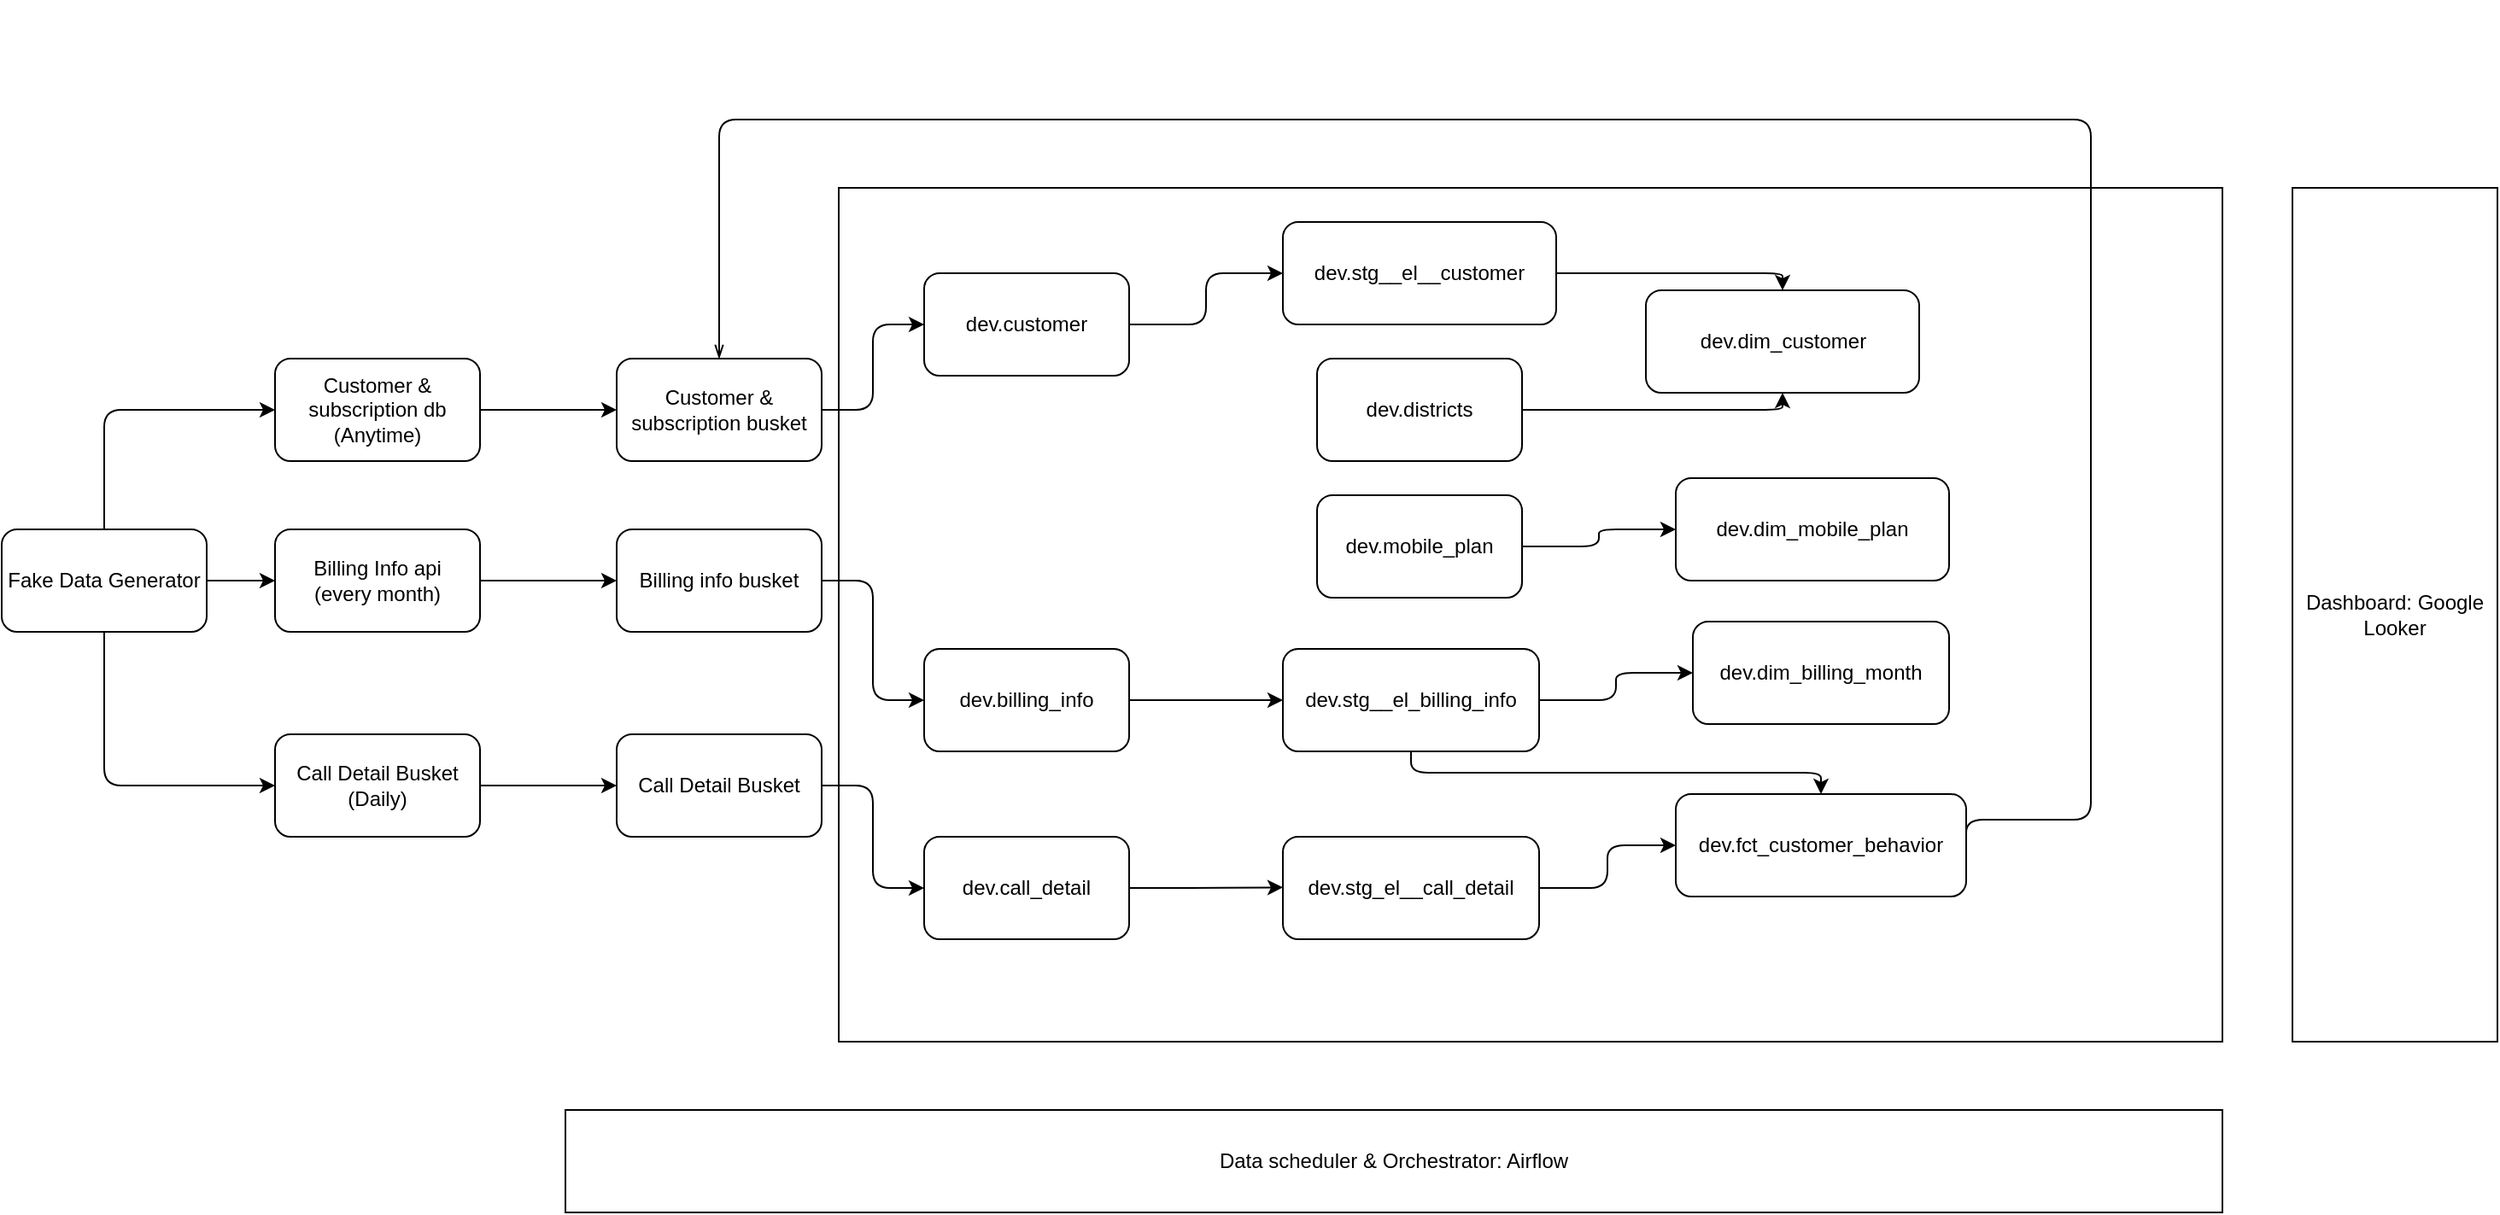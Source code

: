 <mxfile>
    <diagram id="yAirLqSm6QD0AMbAhgOg" name="Page-1">
        <mxGraphModel dx="2056" dy="718" grid="1" gridSize="10" guides="1" tooltips="1" connect="1" arrows="1" fold="1" page="1" pageScale="1" pageWidth="4681" pageHeight="3300" math="0" shadow="0">
            <root>
                <mxCell id="0"/>
                <mxCell id="1" parent="0"/>
                <mxCell id="16" value="" style="rounded=0;whiteSpace=wrap;html=1;fontFamily=Helvetica;fontSize=12;movable=0;resizable=0;rotatable=0;deletable=0;editable=0;connectable=0;" parent="1" vertex="1">
                    <mxGeometry x="1090" y="620" width="810" height="500" as="geometry"/>
                </mxCell>
                <mxCell id="32" style="edgeStyle=orthogonalEdgeStyle;html=1;exitX=0.5;exitY=0;exitDx=0;exitDy=0;entryX=0;entryY=0.5;entryDx=0;entryDy=0;fontFamily=Helvetica;fontSize=12;" parent="1" source="3" target="4" edge="1">
                    <mxGeometry relative="1" as="geometry"/>
                </mxCell>
                <mxCell id="33" style="edgeStyle=orthogonalEdgeStyle;html=1;exitX=1;exitY=0.5;exitDx=0;exitDy=0;entryX=0;entryY=0.5;entryDx=0;entryDy=0;fontFamily=Helvetica;fontSize=12;" parent="1" source="3" target="5" edge="1">
                    <mxGeometry relative="1" as="geometry"/>
                </mxCell>
                <mxCell id="34" style="edgeStyle=orthogonalEdgeStyle;html=1;exitX=0.5;exitY=1;exitDx=0;exitDy=0;entryX=0;entryY=0.5;entryDx=0;entryDy=0;fontFamily=Helvetica;fontSize=12;" parent="1" source="3" target="6" edge="1">
                    <mxGeometry relative="1" as="geometry"/>
                </mxCell>
                <mxCell id="3" value="Fake Data Generator" style="rounded=1;whiteSpace=wrap;html=1;fontFamily=Helvetica;fontSize=12;" parent="1" vertex="1">
                    <mxGeometry x="600" y="820" width="120" height="60" as="geometry"/>
                </mxCell>
                <mxCell id="37" style="edgeStyle=orthogonalEdgeStyle;html=1;exitX=1;exitY=0.5;exitDx=0;exitDy=0;entryX=0;entryY=0.5;entryDx=0;entryDy=0;fontFamily=Helvetica;fontSize=12;" parent="1" source="4" target="13" edge="1">
                    <mxGeometry relative="1" as="geometry"/>
                </mxCell>
                <mxCell id="4" value="&lt;span style=&quot;font-size: 12px&quot;&gt;Customer &amp;amp; subscription db (Anytime)&lt;/span&gt;" style="rounded=1;whiteSpace=wrap;html=1;fontFamily=Helvetica;fontSize=12;" parent="1" vertex="1">
                    <mxGeometry x="760" y="720" width="120" height="60" as="geometry"/>
                </mxCell>
                <mxCell id="35" style="edgeStyle=orthogonalEdgeStyle;html=1;exitX=1;exitY=0.5;exitDx=0;exitDy=0;entryX=0;entryY=0.5;entryDx=0;entryDy=0;fontFamily=Helvetica;fontSize=12;" parent="1" source="5" target="14" edge="1">
                    <mxGeometry relative="1" as="geometry"/>
                </mxCell>
                <mxCell id="5" value="&lt;span style=&quot;font-size: 12px&quot;&gt;Billing Info api &lt;br&gt;(every month)&lt;/span&gt;" style="rounded=1;whiteSpace=wrap;html=1;fontFamily=Helvetica;fontSize=12;" parent="1" vertex="1">
                    <mxGeometry x="760" y="820" width="120" height="60" as="geometry"/>
                </mxCell>
                <mxCell id="36" style="edgeStyle=orthogonalEdgeStyle;html=1;exitX=1;exitY=0.5;exitDx=0;exitDy=0;entryX=0;entryY=0.5;entryDx=0;entryDy=0;fontFamily=Helvetica;fontSize=12;" parent="1" source="6" target="15" edge="1">
                    <mxGeometry relative="1" as="geometry"/>
                </mxCell>
                <mxCell id="6" value="&lt;span id=&quot;docs-internal-guid-6e4ce432-7fff-9fe4-b3cf-e8f900cd8e31&quot; style=&quot;font-size: 12px&quot;&gt;&lt;p dir=&quot;ltr&quot; style=&quot;line-height: 1.2 ; margin-top: 0pt ; margin-bottom: 0pt ; font-size: 12px&quot;&gt;&lt;/p&gt;&lt;span style=&quot;font-size: 12px&quot;&gt;Call Detail Busket (Daily)&lt;br&gt;&lt;/span&gt;&lt;/span&gt;" style="rounded=1;whiteSpace=wrap;html=1;fontFamily=Helvetica;fontSize=12;" parent="1" vertex="1">
                    <mxGeometry x="760" y="940" width="120" height="60" as="geometry"/>
                </mxCell>
                <mxCell id="57" style="edgeStyle=orthogonalEdgeStyle;html=1;exitX=1;exitY=0.5;exitDx=0;exitDy=0;entryX=0;entryY=0.5;entryDx=0;entryDy=0;fontFamily=Helvetica;fontSize=12;startArrow=none;startFill=0;endArrow=classic;endFill=1;" parent="1" source="13" target="19" edge="1">
                    <mxGeometry relative="1" as="geometry"/>
                </mxCell>
                <mxCell id="13" value="&lt;span style=&quot;font-size: 12px&quot;&gt;Customer &amp;amp; subscription busket&lt;/span&gt;" style="rounded=1;whiteSpace=wrap;html=1;fontFamily=Helvetica;fontSize=12;" parent="1" vertex="1">
                    <mxGeometry x="960" y="720" width="120" height="60" as="geometry"/>
                </mxCell>
                <mxCell id="58" style="edgeStyle=orthogonalEdgeStyle;html=1;exitX=1;exitY=0.5;exitDx=0;exitDy=0;entryX=0;entryY=0.5;entryDx=0;entryDy=0;fontFamily=Helvetica;fontSize=12;startArrow=none;startFill=0;endArrow=classic;endFill=1;" parent="1" source="14" target="18" edge="1">
                    <mxGeometry relative="1" as="geometry"/>
                </mxCell>
                <mxCell id="14" value="&lt;span style=&quot;font-size: 12px&quot;&gt;Billing info busket&lt;/span&gt;" style="rounded=1;whiteSpace=wrap;html=1;fontFamily=Helvetica;fontSize=12;" parent="1" vertex="1">
                    <mxGeometry x="960" y="820" width="120" height="60" as="geometry"/>
                </mxCell>
                <mxCell id="59" style="edgeStyle=orthogonalEdgeStyle;html=1;exitX=1;exitY=0.5;exitDx=0;exitDy=0;entryX=0;entryY=0.5;entryDx=0;entryDy=0;fontFamily=Helvetica;fontSize=12;startArrow=none;startFill=0;endArrow=classic;endFill=1;" parent="1" source="15" target="17" edge="1">
                    <mxGeometry relative="1" as="geometry"/>
                </mxCell>
                <mxCell id="15" value="&lt;span style=&quot;font-size: 12px&quot;&gt;Call Detail Busket&lt;/span&gt;" style="rounded=1;whiteSpace=wrap;html=1;fontFamily=Helvetica;fontSize=12;" parent="1" vertex="1">
                    <mxGeometry x="960" y="940" width="120" height="60" as="geometry"/>
                </mxCell>
                <mxCell id="60" style="edgeStyle=orthogonalEdgeStyle;html=1;exitX=1;exitY=0.5;exitDx=0;exitDy=0;fontFamily=Helvetica;fontSize=12;startArrow=none;startFill=0;endArrow=classic;endFill=1;" parent="1" source="17" edge="1">
                    <mxGeometry relative="1" as="geometry">
                        <mxPoint x="1350" y="1029.667" as="targetPoint"/>
                    </mxGeometry>
                </mxCell>
                <mxCell id="17" value="&lt;span style=&quot;font-size: 12px&quot;&gt;dev.call_detail&lt;/span&gt;" style="rounded=1;whiteSpace=wrap;html=1;fontFamily=Helvetica;fontSize=12;" parent="1" vertex="1">
                    <mxGeometry x="1140" y="1000" width="120" height="60" as="geometry"/>
                </mxCell>
                <mxCell id="61" style="edgeStyle=orthogonalEdgeStyle;html=1;exitX=1;exitY=0.5;exitDx=0;exitDy=0;entryX=0;entryY=0.5;entryDx=0;entryDy=0;fontFamily=Helvetica;fontSize=12;startArrow=none;startFill=0;endArrow=classic;endFill=1;" parent="1" source="18" target="23" edge="1">
                    <mxGeometry relative="1" as="geometry"/>
                </mxCell>
                <mxCell id="18" value="dev.billing_info" style="rounded=1;whiteSpace=wrap;html=1;fontFamily=Helvetica;fontSize=12;" parent="1" vertex="1">
                    <mxGeometry x="1140" y="890" width="120" height="60" as="geometry"/>
                </mxCell>
                <mxCell id="62" style="edgeStyle=orthogonalEdgeStyle;html=1;exitX=1;exitY=0.5;exitDx=0;exitDy=0;entryX=0;entryY=0.5;entryDx=0;entryDy=0;fontFamily=Helvetica;fontSize=12;startArrow=none;startFill=0;endArrow=classic;endFill=1;" parent="1" source="19" target="22" edge="1">
                    <mxGeometry relative="1" as="geometry"/>
                </mxCell>
                <mxCell id="19" value="dev.customer" style="rounded=1;whiteSpace=wrap;html=1;fontFamily=Helvetica;fontSize=12;" parent="1" vertex="1">
                    <mxGeometry x="1140" y="670" width="120" height="60" as="geometry"/>
                </mxCell>
                <mxCell id="65" style="edgeStyle=orthogonalEdgeStyle;html=1;exitX=1;exitY=0.5;exitDx=0;exitDy=0;entryX=0;entryY=0.5;entryDx=0;entryDy=0;fontFamily=Helvetica;fontSize=12;startArrow=none;startFill=0;endArrow=classic;endFill=1;" parent="1" source="20" target="28" edge="1">
                    <mxGeometry relative="1" as="geometry"/>
                </mxCell>
                <mxCell id="20" value="dev.mobile_plan" style="rounded=1;whiteSpace=wrap;html=1;fontFamily=Helvetica;fontSize=12;" parent="1" vertex="1">
                    <mxGeometry x="1370" y="800" width="120" height="60" as="geometry"/>
                </mxCell>
                <mxCell id="63" style="edgeStyle=orthogonalEdgeStyle;html=1;exitX=1;exitY=0.5;exitDx=0;exitDy=0;entryX=0.5;entryY=0;entryDx=0;entryDy=0;fontFamily=Helvetica;fontSize=12;startArrow=none;startFill=0;endArrow=classic;endFill=1;" parent="1" source="22" target="26" edge="1">
                    <mxGeometry relative="1" as="geometry"/>
                </mxCell>
                <mxCell id="22" value="dev.stg__el__customer" style="rounded=1;whiteSpace=wrap;html=1;fontFamily=Helvetica;fontSize=12;" parent="1" vertex="1">
                    <mxGeometry x="1350" y="640" width="160" height="60" as="geometry"/>
                </mxCell>
                <mxCell id="67" style="edgeStyle=orthogonalEdgeStyle;html=1;exitX=1;exitY=0.5;exitDx=0;exitDy=0;entryX=0;entryY=0.5;entryDx=0;entryDy=0;fontFamily=Helvetica;fontSize=12;startArrow=none;startFill=0;endArrow=classic;endFill=1;" parent="1" source="23" target="29" edge="1">
                    <mxGeometry relative="1" as="geometry"/>
                </mxCell>
                <mxCell id="23" value="dev.stg__el_billing_info" style="rounded=1;whiteSpace=wrap;html=1;fontFamily=Helvetica;fontSize=12;" parent="1" vertex="1">
                    <mxGeometry x="1350" y="890" width="150" height="60" as="geometry"/>
                </mxCell>
                <mxCell id="68" style="edgeStyle=orthogonalEdgeStyle;html=1;exitX=1;exitY=0.5;exitDx=0;exitDy=0;entryX=0;entryY=0.5;entryDx=0;entryDy=0;fontFamily=Helvetica;fontSize=12;startArrow=none;startFill=0;endArrow=classic;endFill=1;" parent="1" source="24" target="25" edge="1">
                    <mxGeometry relative="1" as="geometry"/>
                </mxCell>
                <mxCell id="69" style="edgeStyle=orthogonalEdgeStyle;html=1;exitX=0.5;exitY=1;exitDx=0;exitDy=0;entryX=0.5;entryY=0;entryDx=0;entryDy=0;fontFamily=Helvetica;fontSize=12;startArrow=none;startFill=0;endArrow=classic;endFill=1;" parent="1" source="23" target="25" edge="1">
                    <mxGeometry relative="1" as="geometry"/>
                </mxCell>
                <mxCell id="24" value="&lt;span style=&quot;font-size: 12px&quot;&gt;dev.stg_el__call_detail&lt;/span&gt;" style="rounded=1;whiteSpace=wrap;html=1;fontFamily=Helvetica;fontSize=12;" parent="1" vertex="1">
                    <mxGeometry x="1350" y="1000" width="150" height="60" as="geometry"/>
                </mxCell>
                <mxCell id="25" value="dev.fct_customer_behavior" style="rounded=1;whiteSpace=wrap;html=1;fontFamily=Helvetica;fontSize=12;" parent="1" vertex="1">
                    <mxGeometry x="1580" y="975" width="170" height="60" as="geometry"/>
                </mxCell>
                <mxCell id="26" value="dev.dim_customer" style="rounded=1;whiteSpace=wrap;html=1;fontFamily=Helvetica;fontSize=12;" parent="1" vertex="1">
                    <mxGeometry x="1562.5" y="680" width="160" height="60" as="geometry"/>
                </mxCell>
                <mxCell id="64" style="edgeStyle=orthogonalEdgeStyle;html=1;exitX=1;exitY=0.5;exitDx=0;exitDy=0;entryX=0.5;entryY=1;entryDx=0;entryDy=0;fontFamily=Helvetica;fontSize=12;startArrow=none;startFill=0;endArrow=classic;endFill=1;" parent="1" source="27" target="26" edge="1">
                    <mxGeometry relative="1" as="geometry"/>
                </mxCell>
                <mxCell id="27" value="dev.districts" style="rounded=1;whiteSpace=wrap;html=1;fontFamily=Helvetica;fontSize=12;" parent="1" vertex="1">
                    <mxGeometry x="1370" y="720" width="120" height="60" as="geometry"/>
                </mxCell>
                <mxCell id="28" value="dev.dim_mobile_plan" style="rounded=1;whiteSpace=wrap;html=1;fontFamily=Helvetica;fontSize=12;" parent="1" vertex="1">
                    <mxGeometry x="1580" y="790" width="160" height="60" as="geometry"/>
                </mxCell>
                <mxCell id="29" value="dev.dim_billing_month" style="rounded=1;whiteSpace=wrap;html=1;fontFamily=Helvetica;fontSize=12;" parent="1" vertex="1">
                    <mxGeometry x="1590" y="874" width="150" height="60" as="geometry"/>
                </mxCell>
                <mxCell id="30" value="Dashboard: Google Looker" style="rounded=0;whiteSpace=wrap;html=1;fontFamily=Helvetica;fontSize=12;" parent="1" vertex="1">
                    <mxGeometry x="1941" y="620" width="120" height="500" as="geometry"/>
                </mxCell>
                <mxCell id="31" value="Data scheduler &amp;amp; Orchestrator: Airflow" style="rounded=0;whiteSpace=wrap;html=1;fontFamily=Helvetica;fontSize=12;" parent="1" vertex="1">
                    <mxGeometry x="930" y="1160" width="970" height="60" as="geometry"/>
                </mxCell>
                <mxCell id="38" style="edgeStyle=orthogonalEdgeStyle;html=1;exitX=0.5;exitY=0;exitDx=0;exitDy=0;fontFamily=Helvetica;fontSize=12;entryX=1;entryY=0.5;entryDx=0;entryDy=0;startArrow=openThin;startFill=0;endArrow=none;endFill=0;" parent="1" source="13" target="25" edge="1">
                    <mxGeometry relative="1" as="geometry">
                        <mxPoint x="1822.667" y="620" as="targetPoint"/>
                        <Array as="points">
                            <mxPoint x="1020" y="580"/>
                            <mxPoint x="1823" y="580"/>
                            <mxPoint x="1823" y="990"/>
                        </Array>
                    </mxGeometry>
                </mxCell>
                <mxCell id="40" value="" style="shape=image;verticalLabelPosition=bottom;labelBackgroundColor=#ffffff;verticalAlign=top;aspect=fixed;imageAspect=0;image=https://upload.wikimedia.org/wikipedia/commons/thumb/f/f3/Apache_Spark_logo.svg/2560px-Apache_Spark_logo.svg.png;" parent="1" vertex="1">
                    <mxGeometry x="1270" y="510" width="115.55" height="60" as="geometry"/>
                </mxCell>
                <mxCell id="42" value="" style="shape=image;verticalLabelPosition=bottom;labelBackgroundColor=#ffffff;verticalAlign=top;aspect=fixed;imageAspect=0;image=https://upload.wikimedia.org/wikipedia/commons/thumb/c/c3/Python-logo-notext.svg/1869px-Python-logo-notext.svg.png;" parent="1" vertex="1">
                    <mxGeometry x="880" y="1030" width="73.08" height="80" as="geometry"/>
                </mxCell>
                <mxCell id="44" value="" style="shape=image;verticalLabelPosition=bottom;labelBackgroundColor=#ffffff;verticalAlign=top;aspect=fixed;imageAspect=0;image=https://blogs.sas.com/content/sgf/files/2020/11/gcs1.png;" parent="1" vertex="1">
                    <mxGeometry x="975.72" y="1020" width="88.56" height="80" as="geometry"/>
                </mxCell>
                <mxCell id="45" value="" style="shape=image;verticalLabelPosition=bottom;labelBackgroundColor=#ffffff;verticalAlign=top;aspect=fixed;imageAspect=0;image=https://fastapi.tiangolo.com/img/logo-margin/logo-teal.png;" parent="1" vertex="1">
                    <mxGeometry x="745.32" y="780" width="149.36" height="54" as="geometry"/>
                </mxCell>
                <mxCell id="47" value="" style="shape=image;verticalLabelPosition=bottom;labelBackgroundColor=#ffffff;verticalAlign=top;aspect=fixed;imageAspect=0;image=https://cdn.icon-icons.com/icons2/2415/PNG/512/postgresql_plain_wordmark_logo_icon_146390.png;" parent="1" vertex="1">
                    <mxGeometry x="789" y="648" width="62" height="62" as="geometry"/>
                </mxCell>
                <mxCell id="50" value="" style="shape=image;verticalLabelPosition=bottom;labelBackgroundColor=#ffffff;verticalAlign=top;aspect=fixed;imageAspect=0;image=https://www.biztory.com/hubfs/dbt-signature_logo.png;" parent="1" vertex="1">
                    <mxGeometry x="1700" y="1052.5" width="137.65" height="50" as="geometry"/>
                </mxCell>
                <mxCell id="51" value="" style="shape=image;verticalLabelPosition=bottom;labelBackgroundColor=#ffffff;verticalAlign=top;aspect=fixed;imageAspect=0;image=https://cdn.worldvectorlogo.com/logos/google-bigquery-logo-1.svg;" parent="1" vertex="1">
                    <mxGeometry x="1600" y="1035" width="85" height="85" as="geometry"/>
                </mxCell>
                <mxCell id="52" value="" style="shape=image;verticalLabelPosition=bottom;labelBackgroundColor=#ffffff;verticalAlign=top;aspect=fixed;imageAspect=0;image=https://upload.wikimedia.org/wikipedia/commons/thumb/4/4c/Looker.svg/1280px-Looker.svg.png;" parent="1" vertex="1">
                    <mxGeometry x="1953.9" y="1047.5" width="94.2" height="25" as="geometry"/>
                </mxCell>
                <mxCell id="70" value="" style="shape=image;verticalLabelPosition=bottom;labelBackgroundColor=#ffffff;verticalAlign=top;aspect=fixed;imageAspect=0;image=https://blogs.sas.com/content/sgf/files/2020/11/gcs1.png;" parent="1" vertex="1">
                    <mxGeometry x="789" y="886" width="59.78" height="54" as="geometry"/>
                </mxCell>
                <mxCell id="71" value="" style="shape=image;verticalLabelPosition=bottom;labelBackgroundColor=#ffffff;verticalAlign=top;aspect=fixed;imageAspect=0;image=https://static-00.iconduck.com/assets.00/airflow-icon-512x512-tpr318yf.png;" vertex="1" parent="1">
                    <mxGeometry x="1525" y="1160" width="55" height="55" as="geometry"/>
                </mxCell>
            </root>
        </mxGraphModel>
    </diagram>
</mxfile>